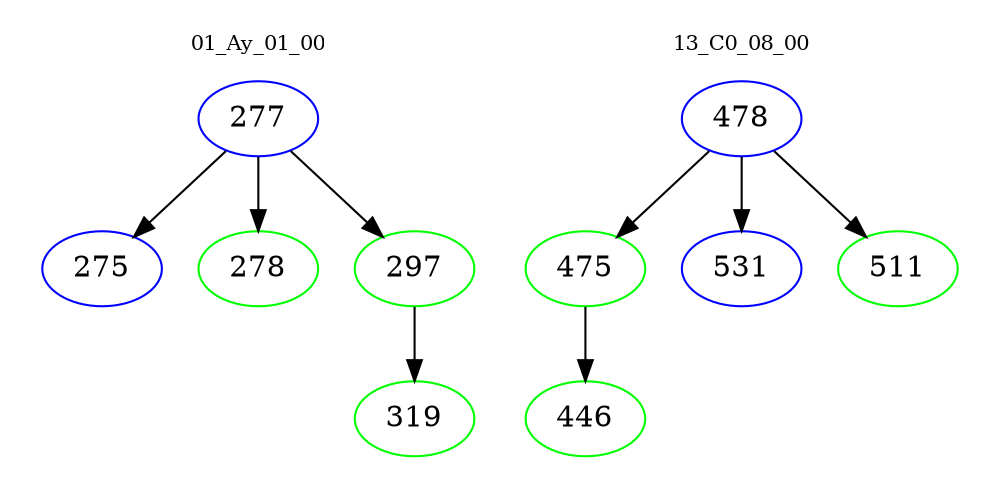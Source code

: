 digraph{
subgraph cluster_0 {
color = white
label = "01_Ay_01_00";
fontsize=10;
T0_277 [label="277", color="blue"]
T0_277 -> T0_275 [color="black"]
T0_275 [label="275", color="blue"]
T0_277 -> T0_278 [color="black"]
T0_278 [label="278", color="green"]
T0_277 -> T0_297 [color="black"]
T0_297 [label="297", color="green"]
T0_297 -> T0_319 [color="black"]
T0_319 [label="319", color="green"]
}
subgraph cluster_1 {
color = white
label = "13_C0_08_00";
fontsize=10;
T1_478 [label="478", color="blue"]
T1_478 -> T1_475 [color="black"]
T1_475 [label="475", color="green"]
T1_475 -> T1_446 [color="black"]
T1_446 [label="446", color="green"]
T1_478 -> T1_531 [color="black"]
T1_531 [label="531", color="blue"]
T1_478 -> T1_511 [color="black"]
T1_511 [label="511", color="green"]
}
}
